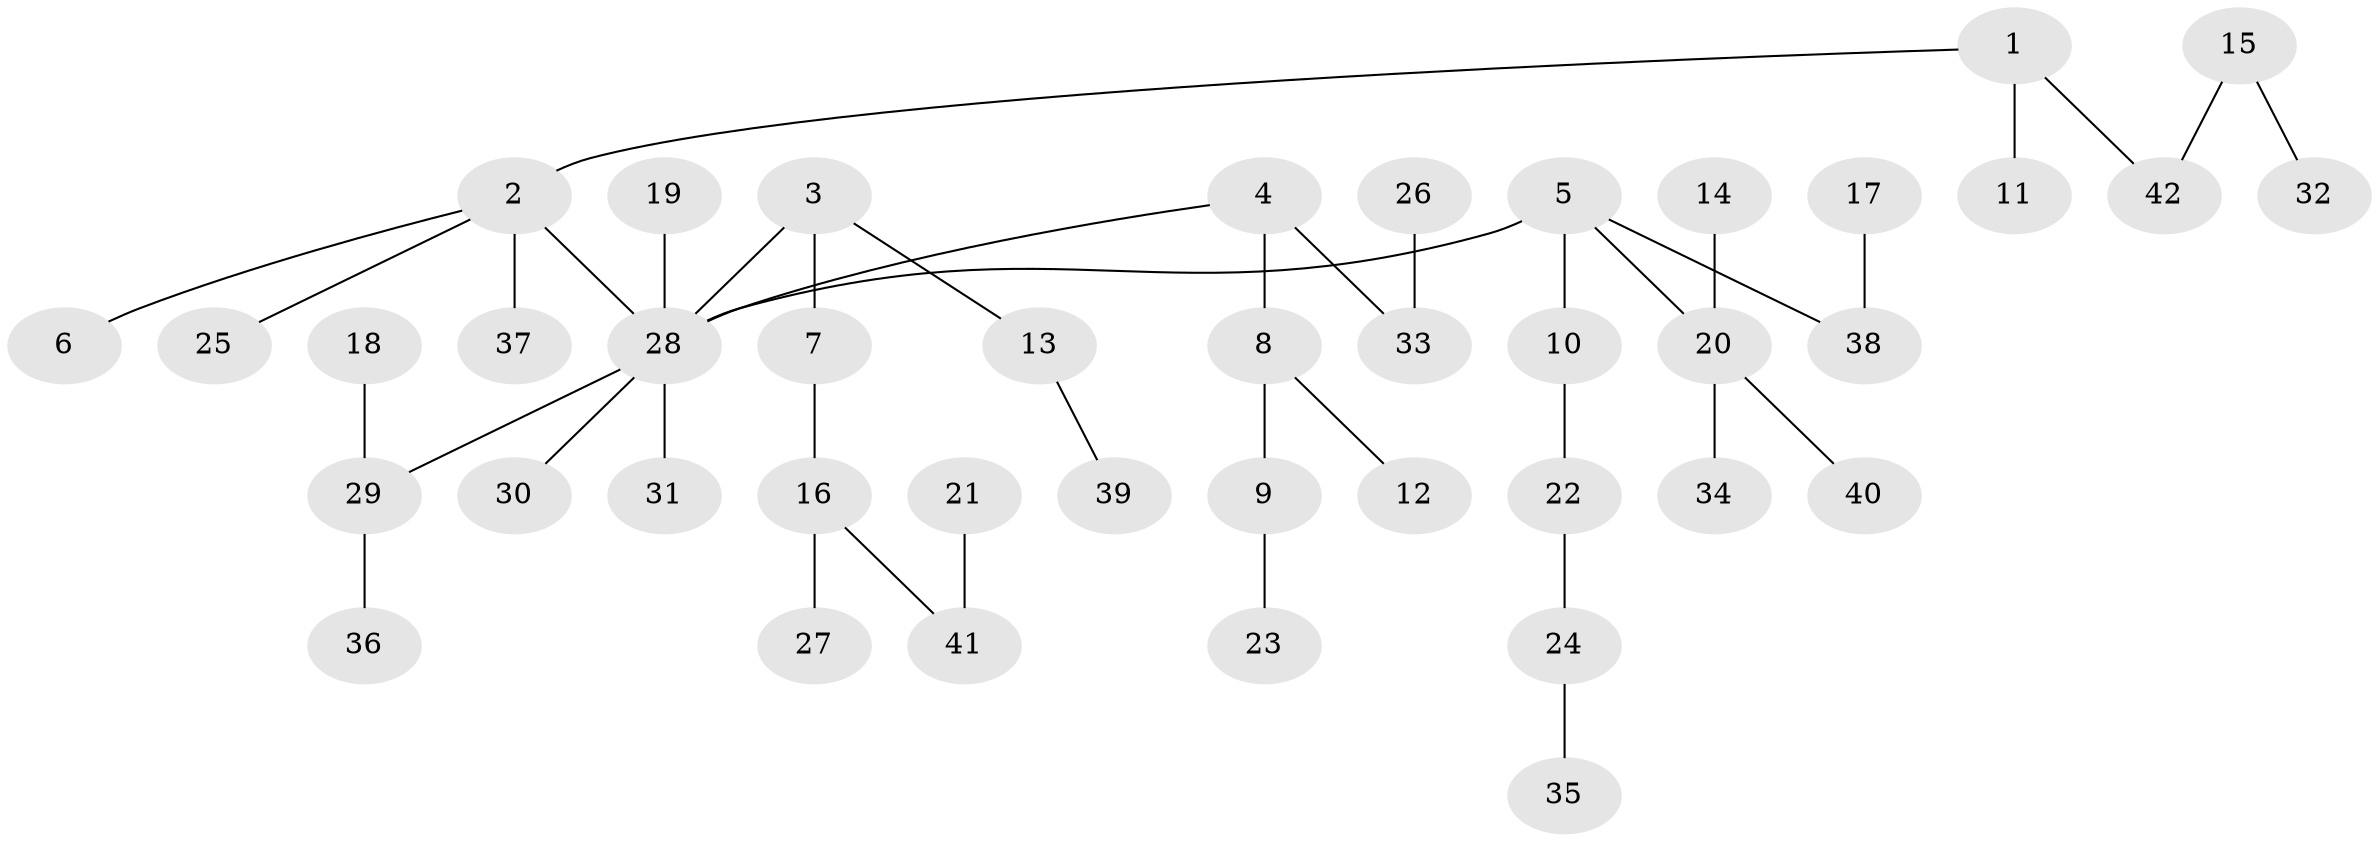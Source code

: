 // original degree distribution, {3: 0.11594202898550725, 2: 0.2898550724637681, 5: 0.028985507246376812, 9: 0.014492753623188406, 4: 0.07246376811594203, 1: 0.4782608695652174}
// Generated by graph-tools (version 1.1) at 2025/37/03/04/25 23:37:22]
// undirected, 42 vertices, 41 edges
graph export_dot {
  node [color=gray90,style=filled];
  1;
  2;
  3;
  4;
  5;
  6;
  7;
  8;
  9;
  10;
  11;
  12;
  13;
  14;
  15;
  16;
  17;
  18;
  19;
  20;
  21;
  22;
  23;
  24;
  25;
  26;
  27;
  28;
  29;
  30;
  31;
  32;
  33;
  34;
  35;
  36;
  37;
  38;
  39;
  40;
  41;
  42;
  1 -- 2 [weight=1.0];
  1 -- 11 [weight=1.0];
  1 -- 42 [weight=1.0];
  2 -- 6 [weight=1.0];
  2 -- 25 [weight=1.0];
  2 -- 28 [weight=1.0];
  2 -- 37 [weight=1.0];
  3 -- 7 [weight=1.0];
  3 -- 13 [weight=1.0];
  3 -- 28 [weight=1.0];
  4 -- 8 [weight=1.0];
  4 -- 28 [weight=1.0];
  4 -- 33 [weight=1.0];
  5 -- 10 [weight=1.0];
  5 -- 20 [weight=1.0];
  5 -- 28 [weight=1.0];
  5 -- 38 [weight=1.0];
  7 -- 16 [weight=1.0];
  8 -- 9 [weight=1.0];
  8 -- 12 [weight=1.0];
  9 -- 23 [weight=1.0];
  10 -- 22 [weight=1.0];
  13 -- 39 [weight=1.0];
  14 -- 20 [weight=1.0];
  15 -- 32 [weight=1.0];
  15 -- 42 [weight=1.0];
  16 -- 27 [weight=1.0];
  16 -- 41 [weight=1.0];
  17 -- 38 [weight=1.0];
  18 -- 29 [weight=1.0];
  19 -- 28 [weight=1.0];
  20 -- 34 [weight=1.0];
  20 -- 40 [weight=1.0];
  21 -- 41 [weight=1.0];
  22 -- 24 [weight=1.0];
  24 -- 35 [weight=1.0];
  26 -- 33 [weight=1.0];
  28 -- 29 [weight=1.0];
  28 -- 30 [weight=1.0];
  28 -- 31 [weight=1.0];
  29 -- 36 [weight=1.0];
}
